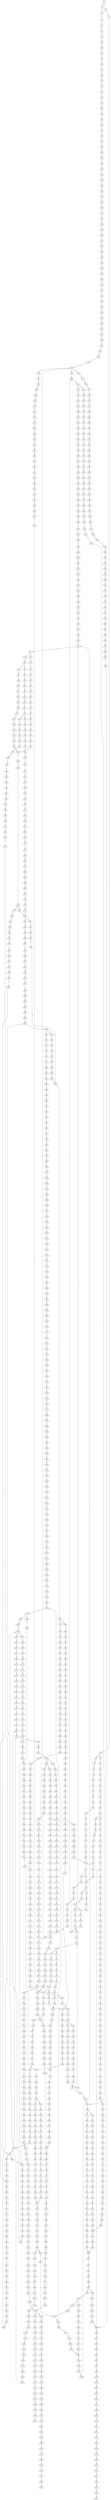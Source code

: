 strict digraph  {
	S0 -> S1 [ label = C ];
	S0 -> S2 [ label = T ];
	S1 -> S3 [ label = G ];
	S2 -> S4 [ label = G ];
	S3 -> S5 [ label = G ];
	S4 -> S6 [ label = C ];
	S5 -> S7 [ label = T ];
	S6 -> S8 [ label = G ];
	S6 -> S9 [ label = C ];
	S7 -> S10 [ label = C ];
	S8 -> S11 [ label = G ];
	S9 -> S12 [ label = A ];
	S10 -> S13 [ label = T ];
	S11 -> S14 [ label = C ];
	S12 -> S15 [ label = C ];
	S13 -> S16 [ label = C ];
	S14 -> S17 [ label = C ];
	S15 -> S18 [ label = G ];
	S16 -> S19 [ label = G ];
	S17 -> S20 [ label = T ];
	S18 -> S21 [ label = A ];
	S19 -> S22 [ label = G ];
	S20 -> S23 [ label = G ];
	S21 -> S24 [ label = G ];
	S22 -> S25 [ label = T ];
	S23 -> S26 [ label = T ];
	S24 -> S27 [ label = T ];
	S25 -> S28 [ label = T ];
	S26 -> S29 [ label = G ];
	S27 -> S30 [ label = G ];
	S28 -> S31 [ label = C ];
	S29 -> S32 [ label = C ];
	S30 -> S33 [ label = T ];
	S31 -> S34 [ label = A ];
	S32 -> S35 [ label = T ];
	S33 -> S36 [ label = C ];
	S34 -> S37 [ label = A ];
	S35 -> S38 [ label = A ];
	S36 -> S39 [ label = T ];
	S37 -> S40 [ label = G ];
	S38 -> S41 [ label = C ];
	S39 -> S42 [ label = T ];
	S39 -> S43 [ label = C ];
	S40 -> S44 [ label = A ];
	S41 -> S45 [ label = C ];
	S42 -> S46 [ label = C ];
	S43 -> S47 [ label = C ];
	S44 -> S48 [ label = C ];
	S45 -> S49 [ label = T ];
	S46 -> S50 [ label = G ];
	S47 -> S51 [ label = G ];
	S48 -> S52 [ label = C ];
	S49 -> S53 [ label = G ];
	S50 -> S54 [ label = G ];
	S51 -> S55 [ label = T ];
	S52 -> S56 [ label = T ];
	S53 -> S57 [ label = T ];
	S54 -> S58 [ label = T ];
	S55 -> S59 [ label = T ];
	S56 -> S60 [ label = T ];
	S57 -> S61 [ label = C ];
	S58 -> S62 [ label = C ];
	S59 -> S63 [ label = C ];
	S60 -> S64 [ label = T ];
	S61 -> S65 [ label = C ];
	S62 -> S66 [ label = C ];
	S63 -> S67 [ label = C ];
	S64 -> S68 [ label = T ];
	S65 -> S69 [ label = T ];
	S66 -> S70 [ label = T ];
	S67 -> S71 [ label = T ];
	S68 -> S72 [ label = T ];
	S69 -> S73 [ label = T ];
	S70 -> S74 [ label = T ];
	S71 -> S75 [ label = T ];
	S72 -> S76 [ label = G ];
	S73 -> S77 [ label = G ];
	S74 -> S78 [ label = G ];
	S75 -> S79 [ label = A ];
	S76 -> S80 [ label = A ];
	S77 -> S81 [ label = A ];
	S77 -> S82 [ label = T ];
	S78 -> S83 [ label = A ];
	S79 -> S84 [ label = A ];
	S80 -> S85 [ label = A ];
	S81 -> S86 [ label = A ];
	S82 -> S87 [ label = A ];
	S83 -> S86 [ label = A ];
	S84 -> S88 [ label = A ];
	S85 -> S89 [ label = C ];
	S86 -> S90 [ label = C ];
	S87 -> S91 [ label = G ];
	S88 -> S92 [ label = C ];
	S89 -> S93 [ label = A ];
	S90 -> S94 [ label = T ];
	S90 -> S95 [ label = A ];
	S91 -> S96 [ label = G ];
	S92 -> S97 [ label = A ];
	S93 -> S98 [ label = G ];
	S94 -> S99 [ label = T ];
	S95 -> S100 [ label = G ];
	S96 -> S101 [ label = A ];
	S97 -> S102 [ label = G ];
	S98 -> S103 [ label = T ];
	S99 -> S104 [ label = C ];
	S100 -> S105 [ label = G ];
	S101 -> S106 [ label = G ];
	S102 -> S107 [ label = G ];
	S103 -> S108 [ label = T ];
	S104 -> S109 [ label = A ];
	S105 -> S110 [ label = G ];
	S105 -> S111 [ label = T ];
	S106 -> S112 [ label = A ];
	S107 -> S113 [ label = T ];
	S108 -> S114 [ label = G ];
	S109 -> S115 [ label = A ];
	S110 -> S116 [ label = T ];
	S111 -> S117 [ label = C ];
	S112 -> S118 [ label = G ];
	S113 -> S119 [ label = C ];
	S114 -> S120 [ label = A ];
	S115 -> S121 [ label = C ];
	S116 -> S122 [ label = C ];
	S117 -> S123 [ label = C ];
	S118 -> S124 [ label = G ];
	S119 -> S125 [ label = T ];
	S120 -> S126 [ label = C ];
	S121 -> S127 [ label = C ];
	S121 -> S128 [ label = T ];
	S122 -> S129 [ label = C ];
	S123 -> S130 [ label = C ];
	S124 -> S131 [ label = T ];
	S125 -> S132 [ label = C ];
	S126 -> S133 [ label = T ];
	S127 -> S134 [ label = G ];
	S128 -> S135 [ label = G ];
	S129 -> S136 [ label = G ];
	S130 -> S137 [ label = T ];
	S131 -> S138 [ label = C ];
	S132 -> S139 [ label = T ];
	S133 -> S140 [ label = G ];
	S134 -> S141 [ label = G ];
	S135 -> S142 [ label = G ];
	S135 -> S143 [ label = C ];
	S136 -> S144 [ label = C ];
	S137 -> S145 [ label = T ];
	S138 -> S146 [ label = C ];
	S139 -> S147 [ label = C ];
	S140 -> S148 [ label = T ];
	S141 -> S149 [ label = C ];
	S142 -> S150 [ label = C ];
	S143 -> S151 [ label = C ];
	S144 -> S152 [ label = C ];
	S145 -> S153 [ label = C ];
	S146 -> S154 [ label = C ];
	S147 -> S155 [ label = C ];
	S148 -> S156 [ label = A ];
	S149 -> S157 [ label = C ];
	S150 -> S158 [ label = C ];
	S151 -> S159 [ label = C ];
	S152 -> S160 [ label = G ];
	S153 -> S161 [ label = T ];
	S153 -> S162 [ label = G ];
	S154 -> S163 [ label = T ];
	S154 -> S164 [ label = A ];
	S154 -> S165 [ label = G ];
	S155 -> S166 [ label = G ];
	S156 -> S167 [ label = C ];
	S157 -> S168 [ label = C ];
	S158 -> S169 [ label = C ];
	S159 -> S170 [ label = T ];
	S160 -> S171 [ label = C ];
	S160 -> S172 [ label = G ];
	S161 -> S173 [ label = C ];
	S162 -> S174 [ label = C ];
	S163 -> S145 [ label = T ];
	S164 -> S175 [ label = G ];
	S165 -> S176 [ label = G ];
	S166 -> S177 [ label = T ];
	S167 -> S178 [ label = A ];
	S168 -> S179 [ label = A ];
	S169 -> S180 [ label = A ];
	S170 -> S181 [ label = A ];
	S171 -> S182 [ label = A ];
	S172 -> S183 [ label = A ];
	S173 -> S184 [ label = G ];
	S174 -> S185 [ label = A ];
	S175 -> S186 [ label = A ];
	S176 -> S187 [ label = A ];
	S177 -> S188 [ label = A ];
	S178 -> S189 [ label = C ];
	S179 -> S190 [ label = G ];
	S180 -> S191 [ label = G ];
	S181 -> S192 [ label = G ];
	S182 -> S193 [ label = C ];
	S183 -> S194 [ label = A ];
	S184 -> S195 [ label = T ];
	S185 -> S196 [ label = C ];
	S186 -> S197 [ label = G ];
	S187 -> S198 [ label = G ];
	S188 -> S199 [ label = C ];
	S189 -> S200 [ label = T ];
	S190 -> S201 [ label = T ];
	S191 -> S202 [ label = G ];
	S192 -> S203 [ label = G ];
	S193 -> S204 [ label = G ];
	S194 -> S205 [ label = C ];
	S195 -> S206 [ label = A ];
	S196 -> S207 [ label = G ];
	S197 -> S208 [ label = C ];
	S198 -> S209 [ label = G ];
	S199 -> S210 [ label = A ];
	S200 -> S211 [ label = T ];
	S201 -> S212 [ label = T ];
	S202 -> S213 [ label = T ];
	S203 -> S214 [ label = T ];
	S204 -> S215 [ label = C ];
	S205 -> S216 [ label = T ];
	S206 -> S217 [ label = C ];
	S207 -> S218 [ label = T ];
	S208 -> S219 [ label = C ];
	S209 -> S220 [ label = C ];
	S210 -> S221 [ label = T ];
	S211 -> S222 [ label = G ];
	S212 -> S223 [ label = G ];
	S213 -> S224 [ label = G ];
	S214 -> S225 [ label = G ];
	S215 -> S226 [ label = G ];
	S216 -> S227 [ label = G ];
	S217 -> S228 [ label = G ];
	S218 -> S229 [ label = G ];
	S219 -> S230 [ label = A ];
	S220 -> S231 [ label = G ];
	S221 -> S232 [ label = G ];
	S222 -> S233 [ label = G ];
	S223 -> S234 [ label = T ];
	S224 -> S235 [ label = C ];
	S224 -> S236 [ label = G ];
	S225 -> S237 [ label = T ];
	S226 -> S238 [ label = C ];
	S227 -> S239 [ label = C ];
	S228 -> S240 [ label = G ];
	S229 -> S241 [ label = G ];
	S230 -> S242 [ label = C ];
	S231 -> S243 [ label = T ];
	S232 -> S244 [ label = G ];
	S233 -> S245 [ label = A ];
	S234 -> S246 [ label = G ];
	S235 -> S247 [ label = G ];
	S236 -> S248 [ label = G ];
	S237 -> S249 [ label = G ];
	S238 -> S250 [ label = A ];
	S238 -> S251 [ label = G ];
	S239 -> S252 [ label = A ];
	S240 -> S253 [ label = C ];
	S241 -> S254 [ label = C ];
	S242 -> S255 [ label = G ];
	S243 -> S256 [ label = G ];
	S244 -> S257 [ label = C ];
	S245 -> S258 [ label = G ];
	S246 -> S259 [ label = C ];
	S247 -> S260 [ label = C ];
	S248 -> S261 [ label = C ];
	S249 -> S262 [ label = C ];
	S250 -> S263 [ label = G ];
	S251 -> S264 [ label = C ];
	S251 -> S265 [ label = G ];
	S252 -> S266 [ label = A ];
	S253 -> S267 [ label = T ];
	S254 -> S268 [ label = G ];
	S255 -> S269 [ label = G ];
	S256 -> S270 [ label = G ];
	S257 -> S271 [ label = G ];
	S258 -> S272 [ label = A ];
	S259 -> S273 [ label = G ];
	S260 -> S274 [ label = G ];
	S261 -> S275 [ label = T ];
	S262 -> S276 [ label = G ];
	S263 -> S277 [ label = C ];
	S264 -> S278 [ label = G ];
	S265 -> S279 [ label = C ];
	S266 -> S280 [ label = C ];
	S267 -> S281 [ label = A ];
	S268 -> S282 [ label = T ];
	S269 -> S283 [ label = T ];
	S270 -> S284 [ label = T ];
	S271 -> S285 [ label = C ];
	S272 -> S286 [ label = C ];
	S273 -> S287 [ label = T ];
	S274 -> S288 [ label = T ];
	S275 -> S289 [ label = T ];
	S276 -> S290 [ label = T ];
	S277 -> S291 [ label = C ];
	S278 -> S292 [ label = T ];
	S279 -> S293 [ label = T ];
	S280 -> S294 [ label = C ];
	S281 -> S295 [ label = C ];
	S282 -> S296 [ label = C ];
	S283 -> S297 [ label = T ];
	S284 -> S298 [ label = A ];
	S285 -> S299 [ label = C ];
	S286 -> S300 [ label = C ];
	S287 -> S301 [ label = C ];
	S288 -> S302 [ label = C ];
	S289 -> S303 [ label = C ];
	S290 -> S304 [ label = C ];
	S291 -> S305 [ label = G ];
	S292 -> S306 [ label = C ];
	S293 -> S307 [ label = G ];
	S294 -> S308 [ label = A ];
	S295 -> S309 [ label = T ];
	S296 -> S310 [ label = C ];
	S297 -> S311 [ label = A ];
	S298 -> S312 [ label = T ];
	S299 -> S313 [ label = C ];
	S300 -> S314 [ label = C ];
	S301 -> S315 [ label = G ];
	S302 -> S316 [ label = G ];
	S303 -> S317 [ label = G ];
	S304 -> S315 [ label = G ];
	S305 -> S318 [ label = G ];
	S306 -> S319 [ label = G ];
	S307 -> S320 [ label = G ];
	S308 -> S321 [ label = G ];
	S309 -> S322 [ label = G ];
	S310 -> S323 [ label = C ];
	S311 -> S324 [ label = C ];
	S312 -> S325 [ label = G ];
	S313 -> S326 [ label = C ];
	S314 -> S327 [ label = C ];
	S315 -> S328 [ label = A ];
	S316 -> S329 [ label = T ];
	S317 -> S330 [ label = A ];
	S318 -> S331 [ label = C ];
	S318 -> S332 [ label = T ];
	S319 -> S333 [ label = A ];
	S320 -> S334 [ label = A ];
	S321 -> S335 [ label = A ];
	S322 -> S336 [ label = G ];
	S323 -> S337 [ label = C ];
	S324 -> S338 [ label = T ];
	S325 -> S339 [ label = A ];
	S326 -> S340 [ label = C ];
	S327 -> S341 [ label = C ];
	S328 -> S342 [ label = A ];
	S329 -> S343 [ label = G ];
	S330 -> S344 [ label = A ];
	S331 -> S345 [ label = A ];
	S332 -> S346 [ label = G ];
	S333 -> S347 [ label = C ];
	S334 -> S348 [ label = A ];
	S335 -> S349 [ label = A ];
	S336 -> S350 [ label = T ];
	S337 -> S351 [ label = A ];
	S338 -> S352 [ label = G ];
	S339 -> S353 [ label = G ];
	S340 -> S354 [ label = A ];
	S341 -> S355 [ label = C ];
	S342 -> S356 [ label = C ];
	S343 -> S357 [ label = C ];
	S344 -> S358 [ label = C ];
	S345 -> S359 [ label = C ];
	S346 -> S360 [ label = G ];
	S347 -> S361 [ label = G ];
	S348 -> S362 [ label = T ];
	S349 -> S363 [ label = C ];
	S350 -> S364 [ label = G ];
	S351 -> S365 [ label = C ];
	S352 -> S366 [ label = C ];
	S353 -> S367 [ label = C ];
	S354 -> S368 [ label = C ];
	S355 -> S369 [ label = T ];
	S356 -> S370 [ label = C ];
	S356 -> S371 [ label = A ];
	S357 -> S372 [ label = A ];
	S358 -> S373 [ label = A ];
	S359 -> S374 [ label = T ];
	S360 -> S375 [ label = A ];
	S361 -> S376 [ label = C ];
	S362 -> S377 [ label = G ];
	S363 -> S378 [ label = A ];
	S364 -> S379 [ label = C ];
	S365 -> S380 [ label = T ];
	S366 -> S381 [ label = A ];
	S367 -> S382 [ label = G ];
	S368 -> S383 [ label = T ];
	S369 -> S384 [ label = T ];
	S370 -> S385 [ label = T ];
	S371 -> S386 [ label = C ];
	S372 -> S387 [ label = T ];
	S373 -> S388 [ label = C ];
	S374 -> S389 [ label = T ];
	S375 -> S390 [ label = A ];
	S376 -> S391 [ label = G ];
	S377 -> S392 [ label = G ];
	S378 -> S393 [ label = G ];
	S379 -> S394 [ label = T ];
	S380 -> S395 [ label = T ];
	S381 -> S396 [ label = G ];
	S382 -> S397 [ label = G ];
	S383 -> S398 [ label = T ];
	S384 -> S399 [ label = C ];
	S385 -> S400 [ label = T ];
	S385 -> S401 [ label = G ];
	S386 -> S402 [ label = C ];
	S387 -> S403 [ label = C ];
	S388 -> S404 [ label = G ];
	S389 -> S405 [ label = C ];
	S390 -> S406 [ label = G ];
	S391 -> S407 [ label = C ];
	S392 -> S408 [ label = G ];
	S393 -> S409 [ label = C ];
	S394 -> S410 [ label = A ];
	S395 -> S411 [ label = G ];
	S396 -> S412 [ label = A ];
	S397 -> S413 [ label = T ];
	S398 -> S414 [ label = T ];
	S399 -> S415 [ label = A ];
	S400 -> S416 [ label = C ];
	S401 -> S417 [ label = T ];
	S402 -> S418 [ label = C ];
	S403 -> S419 [ label = C ];
	S404 -> S420 [ label = C ];
	S405 -> S421 [ label = A ];
	S406 -> S422 [ label = A ];
	S407 -> S423 [ label = C ];
	S408 -> S424 [ label = G ];
	S409 -> S425 [ label = C ];
	S410 -> S426 [ label = C ];
	S411 -> S427 [ label = A ];
	S412 -> S428 [ label = C ];
	S413 -> S429 [ label = C ];
	S414 -> S430 [ label = A ];
	S415 -> S431 [ label = G ];
	S416 -> S432 [ label = G ];
	S417 -> S433 [ label = C ];
	S418 -> S434 [ label = G ];
	S419 -> S435 [ label = G ];
	S420 -> S436 [ label = G ];
	S421 -> S437 [ label = G ];
	S422 -> S438 [ label = A ];
	S423 -> S439 [ label = T ];
	S424 -> S440 [ label = T ];
	S425 -> S441 [ label = G ];
	S426 -> S442 [ label = T ];
	S427 -> S443 [ label = G ];
	S428 -> S444 [ label = G ];
	S429 -> S445 [ label = G ];
	S430 -> S446 [ label = G ];
	S431 -> S447 [ label = A ];
	S432 -> S448 [ label = T ];
	S433 -> S449 [ label = G ];
	S434 -> S450 [ label = T ];
	S435 -> S451 [ label = C ];
	S436 -> S452 [ label = C ];
	S437 -> S453 [ label = C ];
	S438 -> S454 [ label = C ];
	S439 -> S455 [ label = C ];
	S440 -> S456 [ label = C ];
	S441 -> S457 [ label = T ];
	S442 -> S458 [ label = G ];
	S443 -> S459 [ label = C ];
	S444 -> S460 [ label = G ];
	S445 -> S461 [ label = C ];
	S446 -> S462 [ label = C ];
	S447 -> S463 [ label = G ];
	S448 -> S464 [ label = A ];
	S449 -> S465 [ label = C ];
	S450 -> S466 [ label = A ];
	S451 -> S467 [ label = A ];
	S452 -> S468 [ label = A ];
	S453 -> S469 [ label = C ];
	S454 -> S470 [ label = G ];
	S455 -> S471 [ label = G ];
	S456 -> S472 [ label = C ];
	S457 -> S473 [ label = C ];
	S458 -> S474 [ label = T ];
	S459 -> S475 [ label = C ];
	S460 -> S476 [ label = A ];
	S461 -> S477 [ label = A ];
	S462 -> S478 [ label = C ];
	S463 -> S479 [ label = G ];
	S464 -> S480 [ label = C ];
	S465 -> S481 [ label = G ];
	S466 -> S482 [ label = C ];
	S467 -> S483 [ label = C ];
	S468 -> S484 [ label = C ];
	S469 -> S485 [ label = G ];
	S470 -> S486 [ label = G ];
	S471 -> S487 [ label = G ];
	S472 -> S488 [ label = G ];
	S473 -> S489 [ label = C ];
	S474 -> S490 [ label = A ];
	S475 -> S491 [ label = G ];
	S476 -> S492 [ label = C ];
	S477 -> S493 [ label = C ];
	S478 -> S494 [ label = G ];
	S479 -> S495 [ label = T ];
	S480 -> S496 [ label = T ];
	S481 -> S497 [ label = C ];
	S482 -> S498 [ label = G ];
	S483 -> S499 [ label = G ];
	S484 -> S500 [ label = G ];
	S485 -> S501 [ label = C ];
	S486 -> S502 [ label = C ];
	S487 -> S503 [ label = G ];
	S488 -> S504 [ label = C ];
	S489 -> S505 [ label = T ];
	S490 -> S506 [ label = A ];
	S491 -> S507 [ label = C ];
	S492 -> S508 [ label = A ];
	S493 -> S509 [ label = G ];
	S494 -> S510 [ label = T ];
	S495 -> S511 [ label = C ];
	S496 -> S512 [ label = T ];
	S497 -> S513 [ label = G ];
	S497 -> S514 [ label = A ];
	S498 -> S515 [ label = T ];
	S499 -> S516 [ label = T ];
	S500 -> S517 [ label = T ];
	S501 -> S518 [ label = C ];
	S502 -> S519 [ label = A ];
	S503 -> S520 [ label = C ];
	S504 -> S152 [ label = C ];
	S505 -> S521 [ label = C ];
	S506 -> S522 [ label = C ];
	S507 -> S523 [ label = C ];
	S508 -> S524 [ label = C ];
	S509 -> S525 [ label = C ];
	S510 -> S526 [ label = C ];
	S511 -> S527 [ label = C ];
	S512 -> S528 [ label = C ];
	S513 -> S529 [ label = A ];
	S514 -> S530 [ label = A ];
	S515 -> S531 [ label = C ];
	S516 -> S532 [ label = C ];
	S517 -> S533 [ label = C ];
	S518 -> S534 [ label = C ];
	S519 -> S535 [ label = C ];
	S520 -> S536 [ label = T ];
	S521 -> S537 [ label = T ];
	S522 -> S538 [ label = A ];
	S523 -> S539 [ label = C ];
	S524 -> S540 [ label = A ];
	S525 -> S541 [ label = G ];
	S526 -> S542 [ label = C ];
	S527 -> S154 [ label = C ];
	S528 -> S543 [ label = A ];
	S529 -> S544 [ label = G ];
	S530 -> S545 [ label = C ];
	S531 -> S546 [ label = C ];
	S532 -> S547 [ label = G ];
	S533 -> S548 [ label = C ];
	S534 -> S549 [ label = C ];
	S535 -> S550 [ label = C ];
	S535 -> S551 [ label = T ];
	S536 -> S552 [ label = C ];
	S537 -> S553 [ label = G ];
	S538 -> S554 [ label = C ];
	S539 -> S549 [ label = C ];
	S540 -> S555 [ label = C ];
	S541 -> S238 [ label = C ];
	S542 -> S556 [ label = C ];
	S543 -> S557 [ label = A ];
	S544 -> S558 [ label = C ];
	S545 -> S559 [ label = C ];
	S546 -> S560 [ label = A ];
	S547 -> S561 [ label = A ];
	S548 -> S562 [ label = A ];
	S549 -> S563 [ label = T ];
	S550 -> S564 [ label = G ];
	S551 -> S565 [ label = G ];
	S552 -> S566 [ label = A ];
	S553 -> S567 [ label = T ];
	S554 -> S568 [ label = A ];
	S555 -> S569 [ label = C ];
	S556 -> S570 [ label = A ];
	S557 -> S571 [ label = G ];
	S558 -> S572 [ label = A ];
	S559 -> S573 [ label = C ];
	S560 -> S574 [ label = G ];
	S561 -> S575 [ label = G ];
	S562 -> S576 [ label = G ];
	S563 -> S577 [ label = T ];
	S563 -> S578 [ label = C ];
	S564 -> S579 [ label = G ];
	S565 -> S580 [ label = G ];
	S566 -> S581 [ label = C ];
	S567 -> S582 [ label = C ];
	S568 -> S583 [ label = C ];
	S569 -> S584 [ label = T ];
	S570 -> S585 [ label = C ];
	S571 -> S586 [ label = C ];
	S572 -> S587 [ label = G ];
	S573 -> S588 [ label = G ];
	S574 -> S589 [ label = C ];
	S575 -> S590 [ label = C ];
	S576 -> S589 [ label = C ];
	S577 -> S591 [ label = C ];
	S578 -> S592 [ label = C ];
	S579 -> S593 [ label = G ];
	S580 -> S594 [ label = G ];
	S581 -> S595 [ label = G ];
	S582 -> S596 [ label = G ];
	S583 -> S597 [ label = G ];
	S584 -> S598 [ label = C ];
	S585 -> S599 [ label = C ];
	S586 -> S600 [ label = G ];
	S587 -> S601 [ label = T ];
	S588 -> S602 [ label = T ];
	S589 -> S603 [ label = T ];
	S589 -> S604 [ label = G ];
	S590 -> S605 [ label = G ];
	S591 -> S606 [ label = A ];
	S592 -> S607 [ label = A ];
	S593 -> S608 [ label = A ];
	S594 -> S609 [ label = A ];
	S595 -> S610 [ label = T ];
	S596 -> S611 [ label = T ];
	S597 -> S612 [ label = C ];
	S598 -> S613 [ label = T ];
	S599 -> S614 [ label = A ];
	S600 -> S615 [ label = A ];
	S601 -> S616 [ label = G ];
	S602 -> S617 [ label = A ];
	S603 -> S618 [ label = T ];
	S604 -> S619 [ label = A ];
	S605 -> S620 [ label = A ];
	S606 -> S621 [ label = C ];
	S607 -> S622 [ label = C ];
	S608 -> S623 [ label = A ];
	S609 -> S624 [ label = A ];
	S610 -> S625 [ label = C ];
	S611 -> S626 [ label = G ];
	S612 -> S627 [ label = T ];
	S613 -> S628 [ label = A ];
	S614 -> S629 [ label = C ];
	S615 -> S630 [ label = G ];
	S616 -> S631 [ label = C ];
	S617 -> S632 [ label = C ];
	S618 -> S633 [ label = C ];
	S619 -> S634 [ label = G ];
	S620 -> S635 [ label = G ];
	S621 -> S636 [ label = G ];
	S622 -> S637 [ label = C ];
	S623 -> S638 [ label = T ];
	S624 -> S639 [ label = C ];
	S625 -> S640 [ label = C ];
	S626 -> S641 [ label = G ];
	S627 -> S642 [ label = C ];
	S628 -> S643 [ label = G ];
	S629 -> S644 [ label = C ];
	S630 -> S645 [ label = T ];
	S631 -> S646 [ label = A ];
	S632 -> S647 [ label = A ];
	S633 -> S648 [ label = A ];
	S634 -> S649 [ label = T ];
	S635 -> S650 [ label = T ];
	S636 -> S651 [ label = C ];
	S637 -> S652 [ label = C ];
	S638 -> S653 [ label = T ];
	S639 -> S654 [ label = T ];
	S640 -> S655 [ label = A ];
	S641 -> S656 [ label = T ];
	S642 -> S657 [ label = C ];
	S643 -> S658 [ label = A ];
	S644 -> S659 [ label = G ];
	S645 -> S660 [ label = C ];
	S646 -> S661 [ label = A ];
	S647 -> S662 [ label = G ];
	S648 -> S663 [ label = C ];
	S649 -> S664 [ label = C ];
	S650 -> S665 [ label = C ];
	S651 -> S666 [ label = T ];
	S652 -> S667 [ label = G ];
	S653 -> S668 [ label = G ];
	S654 -> S669 [ label = G ];
	S655 -> S576 [ label = G ];
	S656 -> S670 [ label = A ];
	S657 -> S671 [ label = T ];
	S658 -> S672 [ label = A ];
	S659 -> S673 [ label = A ];
	S660 -> S674 [ label = C ];
	S661 -> S675 [ label = C ];
	S662 -> S676 [ label = C ];
	S663 -> S677 [ label = G ];
	S664 -> S674 [ label = C ];
	S664 -> S678 [ label = T ];
	S665 -> S679 [ label = G ];
	S666 -> S680 [ label = C ];
	S667 -> S681 [ label = C ];
	S668 -> S682 [ label = A ];
	S669 -> S683 [ label = G ];
	S670 -> S684 [ label = C ];
	S671 -> S685 [ label = A ];
	S672 -> S686 [ label = C ];
	S673 -> S687 [ label = T ];
	S674 -> S688 [ label = C ];
	S675 -> S689 [ label = A ];
	S676 -> S690 [ label = A ];
	S677 -> S691 [ label = C ];
	S678 -> S692 [ label = C ];
	S679 -> S693 [ label = A ];
	S680 -> S694 [ label = C ];
	S681 -> S695 [ label = C ];
	S682 -> S696 [ label = A ];
	S683 -> S697 [ label = A ];
	S684 -> S698 [ label = C ];
	S685 -> S699 [ label = G ];
	S686 -> S700 [ label = G ];
	S687 -> S701 [ label = C ];
	S688 -> S702 [ label = T ];
	S688 -> S703 [ label = G ];
	S689 -> S704 [ label = G ];
	S690 -> S705 [ label = G ];
	S691 -> S706 [ label = C ];
	S692 -> S707 [ label = G ];
	S693 -> S708 [ label = A ];
	S694 -> S709 [ label = G ];
	S695 -> S710 [ label = G ];
	S696 -> S711 [ label = C ];
	S697 -> S712 [ label = C ];
	S698 -> S713 [ label = G ];
	S699 -> S714 [ label = A ];
	S700 -> S715 [ label = A ];
	S701 -> S716 [ label = G ];
	S702 -> S717 [ label = C ];
	S703 -> S718 [ label = C ];
	S704 -> S719 [ label = C ];
	S705 -> S720 [ label = G ];
	S706 -> S721 [ label = C ];
	S707 -> S722 [ label = T ];
	S708 -> S723 [ label = C ];
	S709 -> S724 [ label = G ];
	S710 -> S725 [ label = G ];
	S711 -> S726 [ label = C ];
	S712 -> S727 [ label = C ];
	S713 -> S728 [ label = G ];
	S714 -> S729 [ label = A ];
	S715 -> S730 [ label = G ];
	S716 -> S731 [ label = G ];
	S717 -> S732 [ label = C ];
	S718 -> S733 [ label = C ];
	S719 -> S734 [ label = T ];
	S720 -> S735 [ label = T ];
	S721 -> S736 [ label = T ];
	S722 -> S737 [ label = C ];
	S723 -> S738 [ label = C ];
	S724 -> S739 [ label = T ];
	S725 -> S740 [ label = T ];
	S726 -> S741 [ label = C ];
	S727 -> S742 [ label = C ];
	S728 -> S743 [ label = T ];
	S729 -> S744 [ label = C ];
	S730 -> S745 [ label = G ];
	S731 -> S746 [ label = T ];
	S732 -> S747 [ label = G ];
	S733 -> S748 [ label = T ];
	S734 -> S749 [ label = A ];
	S735 -> S750 [ label = G ];
	S736 -> S751 [ label = T ];
	S737 -> S752 [ label = T ];
	S738 -> S385 [ label = T ];
	S739 -> S753 [ label = T ];
	S740 -> S754 [ label = C ];
	S741 -> S755 [ label = G ];
	S742 -> S756 [ label = G ];
	S743 -> S757 [ label = G ];
	S744 -> S758 [ label = T ];
	S745 -> S759 [ label = T ];
	S746 -> S760 [ label = T ];
	S747 -> S761 [ label = G ];
	S748 -> S762 [ label = G ];
	S749 -> S763 [ label = C ];
	S750 -> S764 [ label = C ];
	S751 -> S765 [ label = C ];
	S752 -> S766 [ label = G ];
	S753 -> S767 [ label = G ];
	S754 -> S768 [ label = C ];
	S755 -> S769 [ label = T ];
	S756 -> S770 [ label = T ];
	S757 -> S771 [ label = G ];
	S758 -> S772 [ label = T ];
	S759 -> S773 [ label = G ];
	S760 -> S774 [ label = C ];
	S761 -> S775 [ label = T ];
	S762 -> S776 [ label = T ];
	S763 -> S777 [ label = G ];
	S764 -> S778 [ label = A ];
	S765 -> S779 [ label = A ];
	S766 -> S780 [ label = T ];
	S767 -> S781 [ label = C ];
	S768 -> S782 [ label = C ];
	S769 -> S783 [ label = C ];
	S770 -> S784 [ label = C ];
	S771 -> S785 [ label = T ];
	S772 -> S786 [ label = C ];
	S773 -> S787 [ label = T ];
	S774 -> S788 [ label = C ];
	S775 -> S789 [ label = C ];
	S776 -> S790 [ label = C ];
	S777 -> S791 [ label = A ];
	S778 -> S792 [ label = C ];
	S779 -> S793 [ label = T ];
	S780 -> S794 [ label = T ];
	S781 -> S795 [ label = A ];
	S782 -> S796 [ label = A ];
	S783 -> S797 [ label = T ];
	S784 -> S798 [ label = T ];
	S785 -> S799 [ label = T ];
	S786 -> S800 [ label = A ];
	S787 -> S801 [ label = C ];
	S788 -> S802 [ label = A ];
	S789 -> S803 [ label = T ];
	S790 -> S804 [ label = G ];
	S791 -> S805 [ label = G ];
	S792 -> S806 [ label = G ];
	S793 -> S807 [ label = C ];
	S794 -> S808 [ label = C ];
	S795 -> S809 [ label = C ];
	S796 -> S810 [ label = G ];
	S797 -> S811 [ label = C ];
	S798 -> S811 [ label = C ];
	S799 -> S812 [ label = A ];
	S800 -> S115 [ label = A ];
	S801 -> S813 [ label = C ];
	S802 -> S814 [ label = G ];
	S803 -> S815 [ label = G ];
	S804 -> S816 [ label = C ];
	S805 -> S817 [ label = A ];
	S806 -> S818 [ label = C ];
	S807 -> S819 [ label = C ];
	S808 -> S820 [ label = C ];
	S809 -> S821 [ label = T ];
	S810 -> S822 [ label = T ];
	S811 -> S823 [ label = G ];
	S812 -> S824 [ label = G ];
	S813 -> S825 [ label = C ];
	S814 -> S826 [ label = T ];
	S815 -> S827 [ label = G ];
	S816 -> S481 [ label = G ];
	S817 -> S828 [ label = A ];
	S818 -> S829 [ label = G ];
	S819 -> S830 [ label = A ];
	S820 -> S831 [ label = G ];
	S821 -> S832 [ label = G ];
	S822 -> S833 [ label = G ];
	S823 -> S834 [ label = G ];
	S824 -> S835 [ label = A ];
	S825 -> S836 [ label = T ];
	S826 -> S837 [ label = G ];
	S827 -> S838 [ label = A ];
	S828 -> S839 [ label = C ];
	S829 -> S840 [ label = G ];
	S830 -> S841 [ label = G ];
	S831 -> S842 [ label = T ];
	S832 -> S843 [ label = G ];
	S833 -> S844 [ label = G ];
	S834 -> S845 [ label = C ];
	S835 -> S846 [ label = A ];
	S836 -> S847 [ label = G ];
	S837 -> S848 [ label = G ];
	S838 -> S849 [ label = G ];
	S839 -> S850 [ label = T ];
	S840 -> S851 [ label = T ];
	S841 -> S852 [ label = A ];
	S842 -> S853 [ label = G ];
	S843 -> S854 [ label = T ];
	S844 -> S855 [ label = T ];
	S845 -> S856 [ label = A ];
	S846 -> S857 [ label = G ];
	S847 -> S858 [ label = T ];
	S848 -> S859 [ label = T ];
	S849 -> S860 [ label = G ];
	S850 -> S861 [ label = G ];
	S851 -> S862 [ label = G ];
	S852 -> S863 [ label = A ];
	S853 -> S864 [ label = G ];
	S854 -> S865 [ label = C ];
	S855 -> S866 [ label = C ];
	S856 -> S867 [ label = C ];
	S857 -> S868 [ label = G ];
	S858 -> S869 [ label = C ];
	S859 -> S866 [ label = C ];
	S860 -> S870 [ label = G ];
	S861 -> S871 [ label = G ];
	S862 -> S872 [ label = C ];
	S863 -> S873 [ label = C ];
	S864 -> S874 [ label = C ];
	S865 -> S875 [ label = G ];
	S866 -> S876 [ label = G ];
	S867 -> S877 [ label = C ];
	S868 -> S878 [ label = G ];
	S869 -> S879 [ label = C ];
	S870 -> S880 [ label = T ];
	S871 -> S881 [ label = C ];
	S872 -> S882 [ label = C ];
	S873 -> S883 [ label = C ];
	S874 -> S884 [ label = C ];
	S875 -> S885 [ label = T ];
	S876 -> S886 [ label = T ];
	S877 -> S887 [ label = G ];
	S878 -> S888 [ label = G ];
	S879 -> S889 [ label = T ];
	S880 -> S890 [ label = G ];
	S881 -> S891 [ label = G ];
	S882 -> S892 [ label = G ];
	S883 -> S893 [ label = A ];
	S883 -> S894 [ label = G ];
	S884 -> S895 [ label = C ];
	S885 -> S896 [ label = C ];
	S886 -> S897 [ label = C ];
	S887 -> S898 [ label = A ];
	S888 -> S899 [ label = G ];
	S889 -> S900 [ label = A ];
	S889 -> S73 [ label = T ];
	S890 -> S901 [ label = T ];
	S891 -> S902 [ label = C ];
	S892 -> S903 [ label = C ];
	S893 -> S904 [ label = G ];
	S893 -> S905 [ label = C ];
	S894 -> S906 [ label = G ];
	S895 -> S907 [ label = G ];
	S896 -> S908 [ label = C ];
	S897 -> S908 [ label = C ];
	S898 -> S909 [ label = G ];
	S898 -> S910 [ label = A ];
	S899 -> S911 [ label = T ];
	S900 -> S912 [ label = C ];
	S901 -> S913 [ label = T ];
	S902 -> S914 [ label = A ];
	S903 -> S915 [ label = A ];
	S904 -> S916 [ label = A ];
	S905 -> S917 [ label = C ];
	S906 -> S918 [ label = A ];
	S907 -> S919 [ label = T ];
	S908 -> S920 [ label = G ];
	S909 -> S921 [ label = T ];
	S910 -> S922 [ label = T ];
	S911 -> S923 [ label = C ];
	S912 -> S924 [ label = T ];
	S913 -> S925 [ label = C ];
	S914 -> S926 [ label = G ];
	S915 -> S927 [ label = A ];
	S916 -> S928 [ label = C ];
	S917 -> S929 [ label = A ];
	S918 -> S930 [ label = C ];
	S919 -> S931 [ label = C ];
	S920 -> S932 [ label = T ];
	S921 -> S933 [ label = C ];
	S922 -> S934 [ label = G ];
	S923 -> S935 [ label = C ];
	S924 -> S936 [ label = A ];
	S925 -> S937 [ label = C ];
	S926 -> S938 [ label = C ];
	S927 -> S939 [ label = C ];
	S928 -> S940 [ label = T ];
	S929 -> S941 [ label = C ];
	S930 -> S942 [ label = G ];
	S931 -> S943 [ label = C ];
	S932 -> S944 [ label = C ];
	S933 -> S945 [ label = C ];
	S934 -> S946 [ label = T ];
	S935 -> S947 [ label = G ];
	S936 -> S948 [ label = C ];
	S937 -> S949 [ label = A ];
	S938 -> S950 [ label = G ];
	S939 -> S951 [ label = C ];
	S940 -> S952 [ label = C ];
	S941 -> S953 [ label = C ];
	S942 -> S954 [ label = C ];
	S943 -> S955 [ label = A ];
	S944 -> S956 [ label = A ];
	S945 -> S957 [ label = A ];
	S945 -> S958 [ label = T ];
	S946 -> S959 [ label = A ];
	S947 -> S960 [ label = T ];
	S948 -> S961 [ label = C ];
	S949 -> S962 [ label = G ];
	S950 -> S963 [ label = G ];
	S951 -> S964 [ label = A ];
	S952 -> S965 [ label = C ];
	S953 -> S966 [ label = C ];
	S954 -> S967 [ label = C ];
	S955 -> S968 [ label = G ];
	S956 -> S969 [ label = C ];
	S957 -> S970 [ label = G ];
	S958 -> S971 [ label = C ];
	S959 -> S972 [ label = G ];
	S960 -> S973 [ label = C ];
	S961 -> S974 [ label = A ];
	S962 -> S975 [ label = C ];
	S963 -> S976 [ label = G ];
	S964 -> S977 [ label = G ];
	S965 -> S978 [ label = C ];
	S966 -> S979 [ label = C ];
	S967 -> S980 [ label = C ];
	S968 -> S981 [ label = T ];
	S969 -> S982 [ label = C ];
	S970 -> S983 [ label = T ];
	S970 -> S984 [ label = C ];
	S971 -> S985 [ label = G ];
	S972 -> S986 [ label = T ];
	S973 -> S987 [ label = G ];
	S974 -> S988 [ label = G ];
	S975 -> S989 [ label = A ];
	S976 -> S990 [ label = T ];
	S977 -> S991 [ label = T ];
	S978 -> S992 [ label = A ];
	S979 -> S993 [ label = T ];
	S980 -> S994 [ label = A ];
	S981 -> S995 [ label = A ];
	S982 -> S996 [ label = C ];
	S982 -> S997 [ label = G ];
	S983 -> S998 [ label = A ];
	S984 -> S999 [ label = T ];
	S985 -> S1000 [ label = A ];
	S986 -> S1001 [ label = T ];
	S987 -> S1002 [ label = G ];
	S988 -> S1003 [ label = G ];
	S989 -> S1004 [ label = G ];
	S990 -> S1005 [ label = G ];
	S991 -> S1006 [ label = C ];
	S992 -> S1007 [ label = T ];
	S993 -> S1008 [ label = T ];
	S994 -> S1009 [ label = T ];
	S995 -> S1010 [ label = G ];
	S996 -> S1011 [ label = T ];
	S997 -> S1012 [ label = A ];
	S998 -> S1010 [ label = G ];
	S999 -> S618 [ label = T ];
	S1000 -> S1013 [ label = A ];
	S1001 -> S1014 [ label = T ];
	S1002 -> S1015 [ label = A ];
	S1003 -> S1016 [ label = A ];
	S1004 -> S1017 [ label = A ];
	S1005 -> S1018 [ label = C ];
	S1006 -> S1019 [ label = G ];
	S1007 -> S1020 [ label = C ];
	S1008 -> S1021 [ label = C ];
	S1009 -> S1022 [ label = C ];
	S1010 -> S1023 [ label = G ];
	S1010 -> S1024 [ label = C ];
	S1011 -> S1025 [ label = G ];
	S1012 -> S1026 [ label = A ];
	S1012 -> S1027 [ label = G ];
	S1013 -> S1028 [ label = C ];
	S1014 -> S1029 [ label = C ];
	S1015 -> S1030 [ label = A ];
	S1016 -> S1031 [ label = G ];
	S1017 -> S1032 [ label = T ];
	S1018 -> S1033 [ label = C ];
	S1019 -> S1034 [ label = C ];
	S1020 -> S1035 [ label = T ];
	S1021 -> S1036 [ label = C ];
	S1021 -> S1037 [ label = G ];
	S1022 -> S1038 [ label = G ];
	S1023 -> S1039 [ label = G ];
	S1024 -> S1040 [ label = T ];
	S1025 -> S1041 [ label = T ];
	S1026 -> S1042 [ label = T ];
	S1027 -> S1043 [ label = T ];
	S1028 -> S1044 [ label = T ];
	S1029 -> S1045 [ label = A ];
	S1030 -> S1046 [ label = C ];
	S1031 -> S1047 [ label = A ];
	S1032 -> S1048 [ label = A ];
	S1033 -> S1049 [ label = G ];
	S1034 -> S1050 [ label = G ];
	S1035 -> S1051 [ label = G ];
	S1036 -> S1052 [ label = T ];
	S1037 -> S1053 [ label = A ];
	S1038 -> S1054 [ label = T ];
	S1039 -> S1055 [ label = T ];
	S1040 -> S1056 [ label = C ];
	S1041 -> S1057 [ label = C ];
	S1042 -> S1058 [ label = C ];
	S1043 -> S933 [ label = C ];
	S1044 -> S1059 [ label = T ];
	S1045 -> S1060 [ label = C ];
	S1046 -> S1061 [ label = A ];
	S1046 -> S1062 [ label = T ];
	S1047 -> S1063 [ label = G ];
	S1048 -> S1064 [ label = A ];
	S1049 -> S1065 [ label = C ];
	S1050 -> S1066 [ label = C ];
	S1051 -> S1067 [ label = C ];
	S1052 -> S1068 [ label = G ];
	S1053 -> S1069 [ label = T ];
	S1054 -> S1070 [ label = C ];
	S1055 -> S1071 [ label = C ];
	S1056 -> S1072 [ label = C ];
	S1057 -> S1073 [ label = C ];
	S1058 -> S1074 [ label = C ];
	S1059 -> S1075 [ label = C ];
	S1060 -> S1076 [ label = T ];
	S1061 -> S1077 [ label = G ];
	S1062 -> S1078 [ label = A ];
	S1063 -> S1079 [ label = T ];
	S1064 -> S1080 [ label = A ];
	S1065 -> S1081 [ label = C ];
	S1066 -> S1082 [ label = A ];
	S1067 -> S1083 [ label = C ];
	S1068 -> S1084 [ label = T ];
	S1069 -> S1085 [ label = C ];
	S1070 -> S1086 [ label = C ];
	S1071 -> S1087 [ label = A ];
	S1072 -> S1088 [ label = A ];
	S1073 -> S889 [ label = T ];
	S1074 -> S1089 [ label = T ];
	S1075 -> S1090 [ label = A ];
	S1076 -> S1091 [ label = C ];
	S1077 -> S1092 [ label = G ];
	S1078 -> S1093 [ label = C ];
	S1079 -> S1094 [ label = C ];
	S1080 -> S1095 [ label = A ];
	S1081 -> S1096 [ label = G ];
	S1082 -> S1097 [ label = G ];
	S1083 -> S1098 [ label = A ];
	S1084 -> S1099 [ label = C ];
	S1085 -> S1100 [ label = G ];
	S1086 -> S1101 [ label = T ];
	S1087 -> S1102 [ label = C ];
	S1088 -> S1103 [ label = C ];
	S1089 -> S1104 [ label = C ];
	S1090 -> S115 [ label = A ];
	S1091 -> S1105 [ label = C ];
	S1092 -> S1106 [ label = A ];
	S1093 -> S1107 [ label = A ];
	S1094 -> S1108 [ label = A ];
	S1095 -> S1109 [ label = A ];
	S1096 -> S1110 [ label = G ];
	S1097 -> S1111 [ label = C ];
	S1098 -> S1112 [ label = G ];
	S1099 -> S1113 [ label = C ];
	S1100 -> S1114 [ label = T ];
	S1101 -> S1115 [ label = C ];
	S1102 -> S1116 [ label = T ];
	S1103 -> S1117 [ label = C ];
	S1104 -> S1118 [ label = G ];
	S1105 -> S1119 [ label = T ];
	S1106 -> S1120 [ label = A ];
	S1107 -> S1121 [ label = A ];
	S1108 -> S1122 [ label = G ];
	S1109 -> S1123 [ label = C ];
	S1110 -> S1124 [ label = T ];
	S1111 -> S291 [ label = C ];
	S1112 -> S1125 [ label = T ];
	S1113 -> S1126 [ label = T ];
	S1114 -> S1127 [ label = T ];
	S1115 -> S1128 [ label = T ];
	S1116 -> S1129 [ label = C ];
	S1117 -> S1130 [ label = G ];
	S1118 -> S1131 [ label = A ];
	S1119 -> S1132 [ label = T ];
	S1120 -> S1133 [ label = T ];
	S1121 -> S1134 [ label = C ];
	S1122 -> S1135 [ label = G ];
	S1123 -> S1136 [ label = T ];
	S1124 -> S1137 [ label = G ];
	S1125 -> S1138 [ label = C ];
	S1126 -> S73 [ label = T ];
	S1127 -> S1139 [ label = T ];
	S1128 -> S1140 [ label = T ];
	S1129 -> S1141 [ label = G ];
	S1130 -> S1142 [ label = G ];
	S1131 -> S1143 [ label = A ];
	S1132 -> S1144 [ label = T ];
	S1133 -> S1145 [ label = A ];
	S1134 -> S1146 [ label = G ];
	S1135 -> S1147 [ label = A ];
	S1136 -> S1148 [ label = T ];
	S1137 -> S1149 [ label = G ];
	S1138 -> S1150 [ label = G ];
	S1139 -> S1151 [ label = G ];
	S1140 -> S1152 [ label = C ];
	S1141 -> S1153 [ label = C ];
	S1142 -> S1154 [ label = A ];
	S1143 -> S1028 [ label = C ];
	S1144 -> S1155 [ label = C ];
	S1145 -> S1156 [ label = G ];
	S1146 -> S1157 [ label = A ];
	S1147 -> S1158 [ label = C ];
	S1148 -> S1159 [ label = T ];
	S1149 -> S1160 [ label = T ];
	S1150 -> S1161 [ label = T ];
	S1151 -> S1162 [ label = T ];
	S1152 -> S1163 [ label = T ];
	S1153 -> S1164 [ label = T ];
	S1154 -> S1165 [ label = C ];
	S1155 -> S1166 [ label = A ];
	S1156 -> S1167 [ label = T ];
	S1157 -> S1168 [ label = A ];
	S1158 -> S1169 [ label = C ];
	S1159 -> S1170 [ label = G ];
	S1160 -> S1171 [ label = G ];
	S1161 -> S1172 [ label = A ];
	S1162 -> S1173 [ label = A ];
	S1163 -> S1174 [ label = C ];
	S1164 -> S1175 [ label = T ];
	S1165 -> S1176 [ label = G ];
	S1166 -> S1177 [ label = T ];
	S1167 -> S1178 [ label = C ];
	S1168 -> S1179 [ label = A ];
	S1169 -> S1180 [ label = A ];
	S1170 -> S1181 [ label = C ];
	S1171 -> S1182 [ label = G ];
	S1172 -> S1183 [ label = A ];
	S1173 -> S1184 [ label = G ];
	S1174 -> S1185 [ label = G ];
	S1175 -> S1186 [ label = C ];
	S1176 -> S1187 [ label = T ];
	S1177 -> S1188 [ label = C ];
	S1178 -> S1189 [ label = T ];
	S1179 -> S1190 [ label = A ];
	S1180 -> S1191 [ label = G ];
	S1181 -> S1192 [ label = C ];
	S1182 -> S1193 [ label = A ];
	S1183 -> S1194 [ label = G ];
	S1184 -> S1195 [ label = G ];
	S1185 -> S1196 [ label = G ];
	S1186 -> S1197 [ label = A ];
	S1187 -> S1198 [ label = C ];
	S1188 -> S1199 [ label = C ];
	S1189 -> S1200 [ label = C ];
	S1190 -> S1201 [ label = C ];
	S1191 -> S1202 [ label = T ];
	S1192 -> S1203 [ label = G ];
	S1193 -> S1204 [ label = A ];
	S1194 -> S1205 [ label = A ];
	S1195 -> S1206 [ label = A ];
	S1196 -> S1207 [ label = A ];
	S1197 -> S1208 [ label = T ];
	S1198 -> S1209 [ label = G ];
	S1199 -> S1210 [ label = A ];
	S1200 -> S1211 [ label = T ];
	S1201 -> S1212 [ label = A ];
	S1202 -> S1213 [ label = C ];
	S1203 -> S1214 [ label = T ];
	S1204 -> S1215 [ label = C ];
	S1205 -> S1216 [ label = C ];
	S1206 -> S1217 [ label = A ];
	S1207 -> S1218 [ label = G ];
	S1208 -> S1219 [ label = C ];
	S1209 -> S1220 [ label = T ];
	S1210 -> S841 [ label = G ];
	S1211 -> S1221 [ label = C ];
	S1212 -> S1222 [ label = G ];
	S1213 -> S1223 [ label = T ];
	S1214 -> S1224 [ label = A ];
	S1215 -> S1225 [ label = C ];
	S1216 -> S1226 [ label = G ];
	S1217 -> S1227 [ label = A ];
	S1218 -> S1228 [ label = A ];
	S1219 -> S1229 [ label = C ];
	S1220 -> S1230 [ label = G ];
	S1221 -> S1231 [ label = T ];
	S1222 -> S1232 [ label = A ];
	S1223 -> S1233 [ label = C ];
	S1224 -> S1234 [ label = G ];
	S1225 -> S1235 [ label = T ];
	S1226 -> S1236 [ label = G ];
	S1227 -> S1237 [ label = G ];
	S1228 -> S1238 [ label = G ];
	S1229 -> S830 [ label = A ];
	S1230 -> S1239 [ label = A ];
	S1231 -> S1240 [ label = G ];
	S1232 -> S1241 [ label = A ];
	S1233 -> S1242 [ label = T ];
	S1234 -> S1243 [ label = C ];
	S1235 -> S1244 [ label = C ];
	S1236 -> S1245 [ label = C ];
	S1237 -> S1246 [ label = G ];
	S1238 -> S1247 [ label = G ];
	S1239 -> S1248 [ label = C ];
	S1240 -> S1249 [ label = A ];
	S1241 -> S1250 [ label = G ];
	S1242 -> S1251 [ label = G ];
	S1243 -> S1252 [ label = C ];
	S1244 -> S1253 [ label = G ];
	S1245 -> S1254 [ label = T ];
	S1246 -> S1255 [ label = T ];
	S1247 -> S1256 [ label = T ];
	S1248 -> S1257 [ label = C ];
	S1249 -> S1258 [ label = G ];
	S1250 -> S1259 [ label = G ];
	S1251 -> S1260 [ label = T ];
	S1252 -> S1261 [ label = G ];
	S1253 -> S1262 [ label = G ];
	S1254 -> S1263 [ label = C ];
	S1255 -> S1264 [ label = C ];
	S1256 -> S138 [ label = C ];
	S1257 -> S1265 [ label = G ];
	S1258 -> S1266 [ label = T ];
	S1259 -> S1267 [ label = G ];
	S1260 -> S1268 [ label = A ];
	S1261 -> S1269 [ label = G ];
	S1262 -> S1270 [ label = C ];
	S1263 -> S1271 [ label = T ];
	S1264 -> S1272 [ label = C ];
	S1265 -> S1273 [ label = G ];
	S1266 -> S1274 [ label = A ];
	S1267 -> S1275 [ label = G ];
	S1269 -> S1276 [ label = T ];
	S1270 -> S1277 [ label = A ];
	S1271 -> S1278 [ label = C ];
	S1272 -> S1279 [ label = C ];
	S1273 -> S1280 [ label = T ];
	S1275 -> S1281 [ label = T ];
	S1276 -> S1282 [ label = G ];
	S1277 -> S1283 [ label = C ];
	S1278 -> S1284 [ label = G ];
	S1279 -> S1285 [ label = G ];
	S1280 -> S1286 [ label = C ];
	S1281 -> S1287 [ label = C ];
	S1282 -> S1288 [ label = A ];
	S1283 -> S1289 [ label = G ];
	S1284 -> S1290 [ label = A ];
	S1285 -> S1291 [ label = A ];
	S1286 -> S1292 [ label = G ];
	S1287 -> S1293 [ label = T ];
	S1288 -> S1294 [ label = C ];
	S1289 -> S1295 [ label = C ];
	S1290 -> S1296 [ label = A ];
	S1291 -> S1297 [ label = A ];
	S1292 -> S1298 [ label = C ];
	S1293 -> S1299 [ label = C ];
	S1294 -> S1300 [ label = G ];
	S1295 -> S1301 [ label = G ];
	S1296 -> S1302 [ label = G ];
	S1297 -> S1303 [ label = G ];
	S1298 -> S1304 [ label = G ];
	S1299 -> S1305 [ label = T ];
	S1300 -> S1306 [ label = T ];
	S1301 -> S1307 [ label = C ];
	S1302 -> S1308 [ label = T ];
	S1303 -> S1309 [ label = T ];
	S1304 -> S1310 [ label = T ];
	S1305 -> S1311 [ label = C ];
	S1306 -> S1312 [ label = G ];
	S1307 -> S251 [ label = G ];
	S1308 -> S1313 [ label = C ];
	S1309 -> S1314 [ label = C ];
	S1310 -> S1315 [ label = A ];
	S1311 -> S1316 [ label = G ];
	S1312 -> S1317 [ label = G ];
	S1313 -> S1318 [ label = G ];
	S1314 -> S1319 [ label = G ];
	S1315 -> S1320 [ label = G ];
	S1316 -> S1321 [ label = T ];
	S1317 -> S1322 [ label = G ];
	S1318 -> S1323 [ label = C ];
	S1319 -> S1324 [ label = A ];
	S1320 -> S1325 [ label = C ];
	S1321 -> S1326 [ label = G ];
	S1322 -> S1327 [ label = T ];
	S1323 -> S1328 [ label = G ];
	S1324 -> S1329 [ label = G ];
	S1325 -> S1330 [ label = C ];
	S1326 -> S1331 [ label = G ];
	S1327 -> S1332 [ label = A ];
	S1328 -> S1333 [ label = G ];
	S1329 -> S1334 [ label = G ];
	S1330 -> S1335 [ label = G ];
	S1331 -> S1336 [ label = T ];
	S1332 -> S1337 [ label = C ];
	S1333 -> S1338 [ label = C ];
	S1334 -> S1339 [ label = T ];
	S1335 -> S1340 [ label = C ];
	S1336 -> S1341 [ label = A ];
	S1337 -> S1342 [ label = T ];
	S1338 -> S1343 [ label = T ];
	S1339 -> S1344 [ label = A ];
	S1340 -> S1345 [ label = T ];
	S1342 -> S1346 [ label = A ];
	S1343 -> S1347 [ label = A ];
	S1344 -> S1348 [ label = T ];
	S1345 -> S1349 [ label = G ];
	S1346 -> S1350 [ label = T ];
	S1347 -> S1351 [ label = T ];
	S1348 -> S1352 [ label = A ];
	S1349 -> S1353 [ label = G ];
	S1350 -> S1354 [ label = T ];
	S1351 -> S1355 [ label = A ];
	S1352 -> S1356 [ label = A ];
	S1353 -> S1357 [ label = A ];
	S1354 -> S1358 [ label = G ];
	S1355 -> S1359 [ label = G ];
	S1356 -> S1360 [ label = G ];
	S1357 -> S1361 [ label = A ];
	S1358 -> S1362 [ label = G ];
	S1359 -> S1363 [ label = T ];
	S1360 -> S1364 [ label = T ];
	S1361 -> S1365 [ label = G ];
	S1362 -> S1366 [ label = A ];
	S1363 -> S1367 [ label = A ];
	S1364 -> S1368 [ label = C ];
	S1365 -> S1369 [ label = A ];
	S1366 -> S1370 [ label = A ];
	S1367 -> S1371 [ label = G ];
	S1368 -> S1372 [ label = G ];
	S1369 -> S1373 [ label = A ];
	S1370 -> S1374 [ label = C ];
	S1371 -> S1375 [ label = C ];
	S1372 -> S1376 [ label = T ];
	S1373 -> S454 [ label = C ];
	S1374 -> S1377 [ label = G ];
	S1375 -> S1378 [ label = C ];
	S1376 -> S1379 [ label = G ];
	S1377 -> S1380 [ label = G ];
	S1378 -> S1381 [ label = G ];
	S1379 -> S1382 [ label = G ];
	S1380 -> S1383 [ label = T ];
	S1381 -> S1384 [ label = A ];
	S1382 -> S1385 [ label = T ];
	S1383 -> S1386 [ label = A ];
	S1384 -> S1387 [ label = A ];
	S1385 -> S670 [ label = A ];
	S1386 -> S1388 [ label = C ];
	S1387 -> S1389 [ label = A ];
	S1388 -> S1390 [ label = G ];
	S1389 -> S1391 [ label = C ];
	S1390 -> S1392 [ label = A ];
	S1391 -> S1393 [ label = C ];
	S1392 -> S1394 [ label = A ];
	S1393 -> S1395 [ label = C ];
	S1394 -> S1396 [ label = G ];
	S1395 -> S1397 [ label = C ];
	S1396 -> S1398 [ label = A ];
	S1397 -> S1399 [ label = G ];
	S1398 -> S1400 [ label = A ];
	S1399 -> S1401 [ label = A ];
	S1400 -> S1402 [ label = G ];
	S1401 -> S1403 [ label = C ];
	S1402 -> S1404 [ label = T ];
	S1403 -> S1405 [ label = T ];
	S1404 -> S1406 [ label = G ];
	S1405 -> S1407 [ label = A ];
	S1406 -> S1408 [ label = T ];
	S1407 -> S1409 [ label = G ];
	S1408 -> S1410 [ label = C ];
	S1409 -> S1411 [ label = A ];
	S1410 -> S1412 [ label = C ];
	S1411 -> S1413 [ label = A ];
	S1412 -> S1414 [ label = T ];
	S1413 -> S1415 [ label = T ];
	S1414 -> S1416 [ label = G ];
	S1415 -> S1417 [ label = C ];
	S1416 -> S1418 [ label = G ];
	S1417 -> S1419 [ label = G ];
	S1418 -> S1420 [ label = C ];
	S1419 -> S1421 [ label = G ];
	S1420 -> S1422 [ label = C ];
	S1421 -> S1423 [ label = G ];
	S1422 -> S1424 [ label = T ];
	S1423 -> S1425 [ label = T ];
	S1424 -> S1426 [ label = G ];
	S1425 -> S1427 [ label = A ];
	S1426 -> S1428 [ label = G ];
	S1427 -> S1429 [ label = T ];
	S1428 -> S1430 [ label = G ];
	S1429 -> S1431 [ label = C ];
	S1430 -> S1432 [ label = T ];
	S1431 -> S1433 [ label = C ];
	S1432 -> S1434 [ label = C ];
	S1433 -> S1435 [ label = C ];
	S1434 -> S1436 [ label = C ];
	S1435 -> S1437 [ label = G ];
	S1436 -> S1438 [ label = C ];
	S1437 -> S1439 [ label = A ];
	S1438 -> S1440 [ label = G ];
	S1439 -> S1441 [ label = A ];
	S1440 -> S1442 [ label = A ];
	S1441 -> S1443 [ label = A ];
	S1442 -> S1444 [ label = G ];
	S1443 -> S1445 [ label = G ];
	S1444 -> S1446 [ label = T ];
	S1445 -> S1447 [ label = T ];
	S1446 -> S1448 [ label = C ];
	S1447 -> S1449 [ label = G ];
	S1448 -> S1450 [ label = C ];
	S1449 -> S1451 [ label = T ];
	S1450 -> S957 [ label = A ];
	S1451 -> S1452 [ label = C ];
	S1452 -> S1453 [ label = G ];
	S1453 -> S1454 [ label = T ];
	S1454 -> S1455 [ label = C ];
	S1455 -> S1456 [ label = G ];
	S1456 -> S1457 [ label = G ];
	S1457 -> S1458 [ label = A ];
	S1458 -> S1459 [ label = A ];
	S1459 -> S1046 [ label = C ];
}
